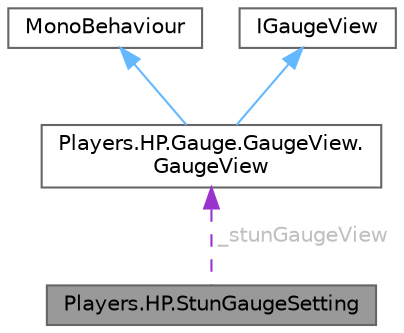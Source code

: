 digraph "Players.HP.StunGaugeSetting"
{
 // LATEX_PDF_SIZE
  bgcolor="transparent";
  edge [fontname=Helvetica,fontsize=10,labelfontname=Helvetica,labelfontsize=10];
  node [fontname=Helvetica,fontsize=10,shape=box,height=0.2,width=0.4];
  Node1 [id="Node000001",label="Players.HP.StunGaugeSetting",height=0.2,width=0.4,color="gray40", fillcolor="grey60", style="filled", fontcolor="black",tooltip=" "];
  Node2 -> Node1 [id="edge1_Node000001_Node000002",dir="back",color="darkorchid3",style="dashed",tooltip=" ",label=" _stunGaugeView",fontcolor="grey" ];
  Node2 [id="Node000002",label="Players.HP.Gauge.GaugeView.\lGaugeView",height=0.2,width=0.4,color="gray40", fillcolor="white", style="filled",URL="$classPlayers_1_1HP_1_1Gauge_1_1GaugeView_1_1GaugeView.html",tooltip="スタンゲージのview(ui管理する)"];
  Node3 -> Node2 [id="edge2_Node000002_Node000003",dir="back",color="steelblue1",style="solid",tooltip=" "];
  Node3 [id="Node000003",label="MonoBehaviour",height=0.2,width=0.4,color="gray40", fillcolor="white", style="filled",tooltip=" "];
  Node4 -> Node2 [id="edge3_Node000002_Node000004",dir="back",color="steelblue1",style="solid",tooltip=" "];
  Node4 [id="Node000004",label="IGaugeView",height=0.2,width=0.4,color="gray40", fillcolor="white", style="filled",URL="$interfacePlayers_1_1HP_1_1Gauge_1_1GaugeView_1_1IGaugeView.html",tooltip=" "];
}
